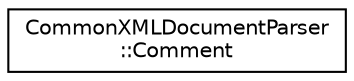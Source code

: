 digraph "类继承关系图"
{
  edge [fontname="Helvetica",fontsize="10",labelfontname="Helvetica",labelfontsize="10"];
  node [fontname="Helvetica",fontsize="10",shape=record];
  rankdir="LR";
  Node0 [label="CommonXMLDocumentParser\l::Comment",height=0.2,width=0.4,color="black", fillcolor="white", style="filled",URL="$struct_common_x_m_l_document_parser_1_1_comment.html"];
}
